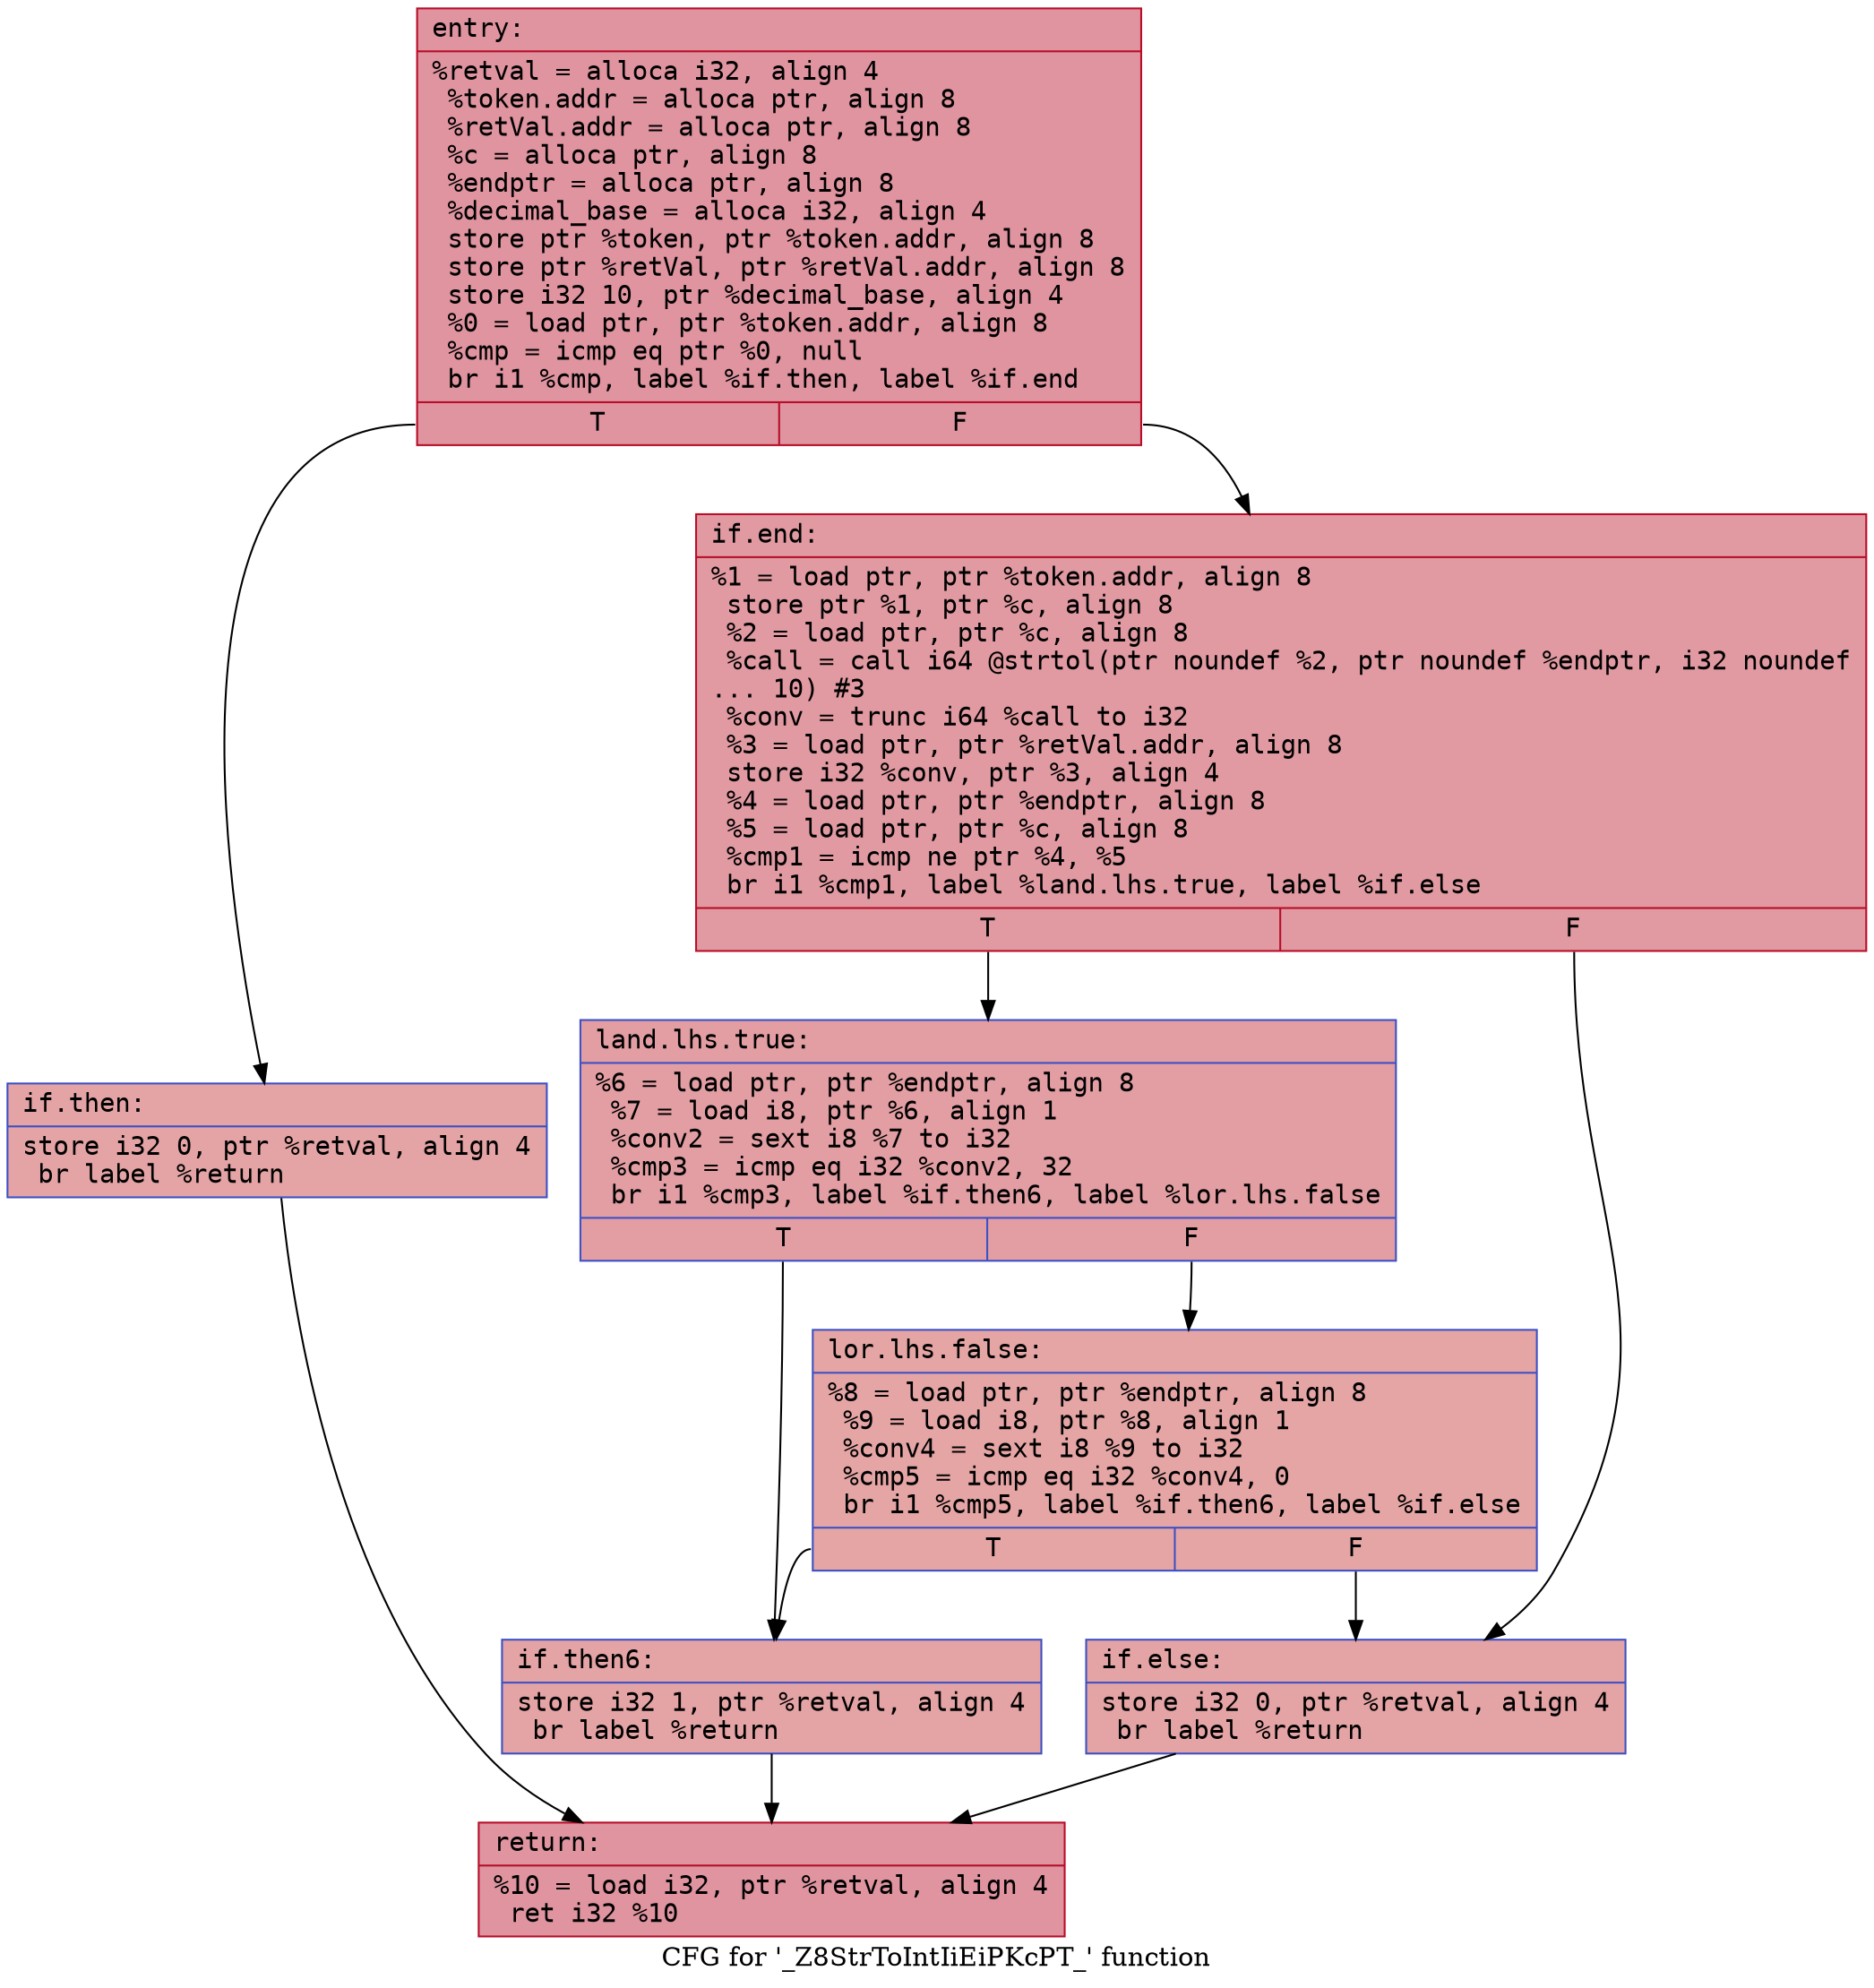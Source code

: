 digraph "CFG for '_Z8StrToIntIiEiPKcPT_' function" {
	label="CFG for '_Z8StrToIntIiEiPKcPT_' function";

	Node0x55ca701af750 [shape=record,color="#b70d28ff", style=filled, fillcolor="#b70d2870" fontname="Courier",label="{entry:\l|  %retval = alloca i32, align 4\l  %token.addr = alloca ptr, align 8\l  %retVal.addr = alloca ptr, align 8\l  %c = alloca ptr, align 8\l  %endptr = alloca ptr, align 8\l  %decimal_base = alloca i32, align 4\l  store ptr %token, ptr %token.addr, align 8\l  store ptr %retVal, ptr %retVal.addr, align 8\l  store i32 10, ptr %decimal_base, align 4\l  %0 = load ptr, ptr %token.addr, align 8\l  %cmp = icmp eq ptr %0, null\l  br i1 %cmp, label %if.then, label %if.end\l|{<s0>T|<s1>F}}"];
	Node0x55ca701af750:s0 -> Node0x55ca701b2170[tooltip="entry -> if.then\nProbability 37.50%" ];
	Node0x55ca701af750:s1 -> Node0x55ca701b21e0[tooltip="entry -> if.end\nProbability 62.50%" ];
	Node0x55ca701b2170 [shape=record,color="#3d50c3ff", style=filled, fillcolor="#c32e3170" fontname="Courier",label="{if.then:\l|  store i32 0, ptr %retval, align 4\l  br label %return\l}"];
	Node0x55ca701b2170 -> Node0x55ca701b23a0[tooltip="if.then -> return\nProbability 100.00%" ];
	Node0x55ca701b21e0 [shape=record,color="#b70d28ff", style=filled, fillcolor="#bb1b2c70" fontname="Courier",label="{if.end:\l|  %1 = load ptr, ptr %token.addr, align 8\l  store ptr %1, ptr %c, align 8\l  %2 = load ptr, ptr %c, align 8\l  %call = call i64 @strtol(ptr noundef %2, ptr noundef %endptr, i32 noundef\l... 10) #3\l  %conv = trunc i64 %call to i32\l  %3 = load ptr, ptr %retVal.addr, align 8\l  store i32 %conv, ptr %3, align 4\l  %4 = load ptr, ptr %endptr, align 8\l  %5 = load ptr, ptr %c, align 8\l  %cmp1 = icmp ne ptr %4, %5\l  br i1 %cmp1, label %land.lhs.true, label %if.else\l|{<s0>T|<s1>F}}"];
	Node0x55ca701b21e0:s0 -> Node0x55ca701b2c60[tooltip="if.end -> land.lhs.true\nProbability 62.50%" ];
	Node0x55ca701b21e0:s1 -> Node0x55ca701b2cb0[tooltip="if.end -> if.else\nProbability 37.50%" ];
	Node0x55ca701b2c60 [shape=record,color="#3d50c3ff", style=filled, fillcolor="#be242e70" fontname="Courier",label="{land.lhs.true:\l|  %6 = load ptr, ptr %endptr, align 8\l  %7 = load i8, ptr %6, align 1\l  %conv2 = sext i8 %7 to i32\l  %cmp3 = icmp eq i32 %conv2, 32\l  br i1 %cmp3, label %if.then6, label %lor.lhs.false\l|{<s0>T|<s1>F}}"];
	Node0x55ca701b2c60:s0 -> Node0x55ca701b3040[tooltip="land.lhs.true -> if.then6\nProbability 50.00%" ];
	Node0x55ca701b2c60:s1 -> Node0x55ca701b30c0[tooltip="land.lhs.true -> lor.lhs.false\nProbability 50.00%" ];
	Node0x55ca701b30c0 [shape=record,color="#3d50c3ff", style=filled, fillcolor="#c5333470" fontname="Courier",label="{lor.lhs.false:\l|  %8 = load ptr, ptr %endptr, align 8\l  %9 = load i8, ptr %8, align 1\l  %conv4 = sext i8 %9 to i32\l  %cmp5 = icmp eq i32 %conv4, 0\l  br i1 %cmp5, label %if.then6, label %if.else\l|{<s0>T|<s1>F}}"];
	Node0x55ca701b30c0:s0 -> Node0x55ca701b3040[tooltip="lor.lhs.false -> if.then6\nProbability 37.50%" ];
	Node0x55ca701b30c0:s1 -> Node0x55ca701b2cb0[tooltip="lor.lhs.false -> if.else\nProbability 62.50%" ];
	Node0x55ca701b3040 [shape=record,color="#3d50c3ff", style=filled, fillcolor="#c32e3170" fontname="Courier",label="{if.then6:\l|  store i32 1, ptr %retval, align 4\l  br label %return\l}"];
	Node0x55ca701b3040 -> Node0x55ca701b23a0[tooltip="if.then6 -> return\nProbability 100.00%" ];
	Node0x55ca701b2cb0 [shape=record,color="#3d50c3ff", style=filled, fillcolor="#c32e3170" fontname="Courier",label="{if.else:\l|  store i32 0, ptr %retval, align 4\l  br label %return\l}"];
	Node0x55ca701b2cb0 -> Node0x55ca701b23a0[tooltip="if.else -> return\nProbability 100.00%" ];
	Node0x55ca701b23a0 [shape=record,color="#b70d28ff", style=filled, fillcolor="#b70d2870" fontname="Courier",label="{return:\l|  %10 = load i32, ptr %retval, align 4\l  ret i32 %10\l}"];
}
